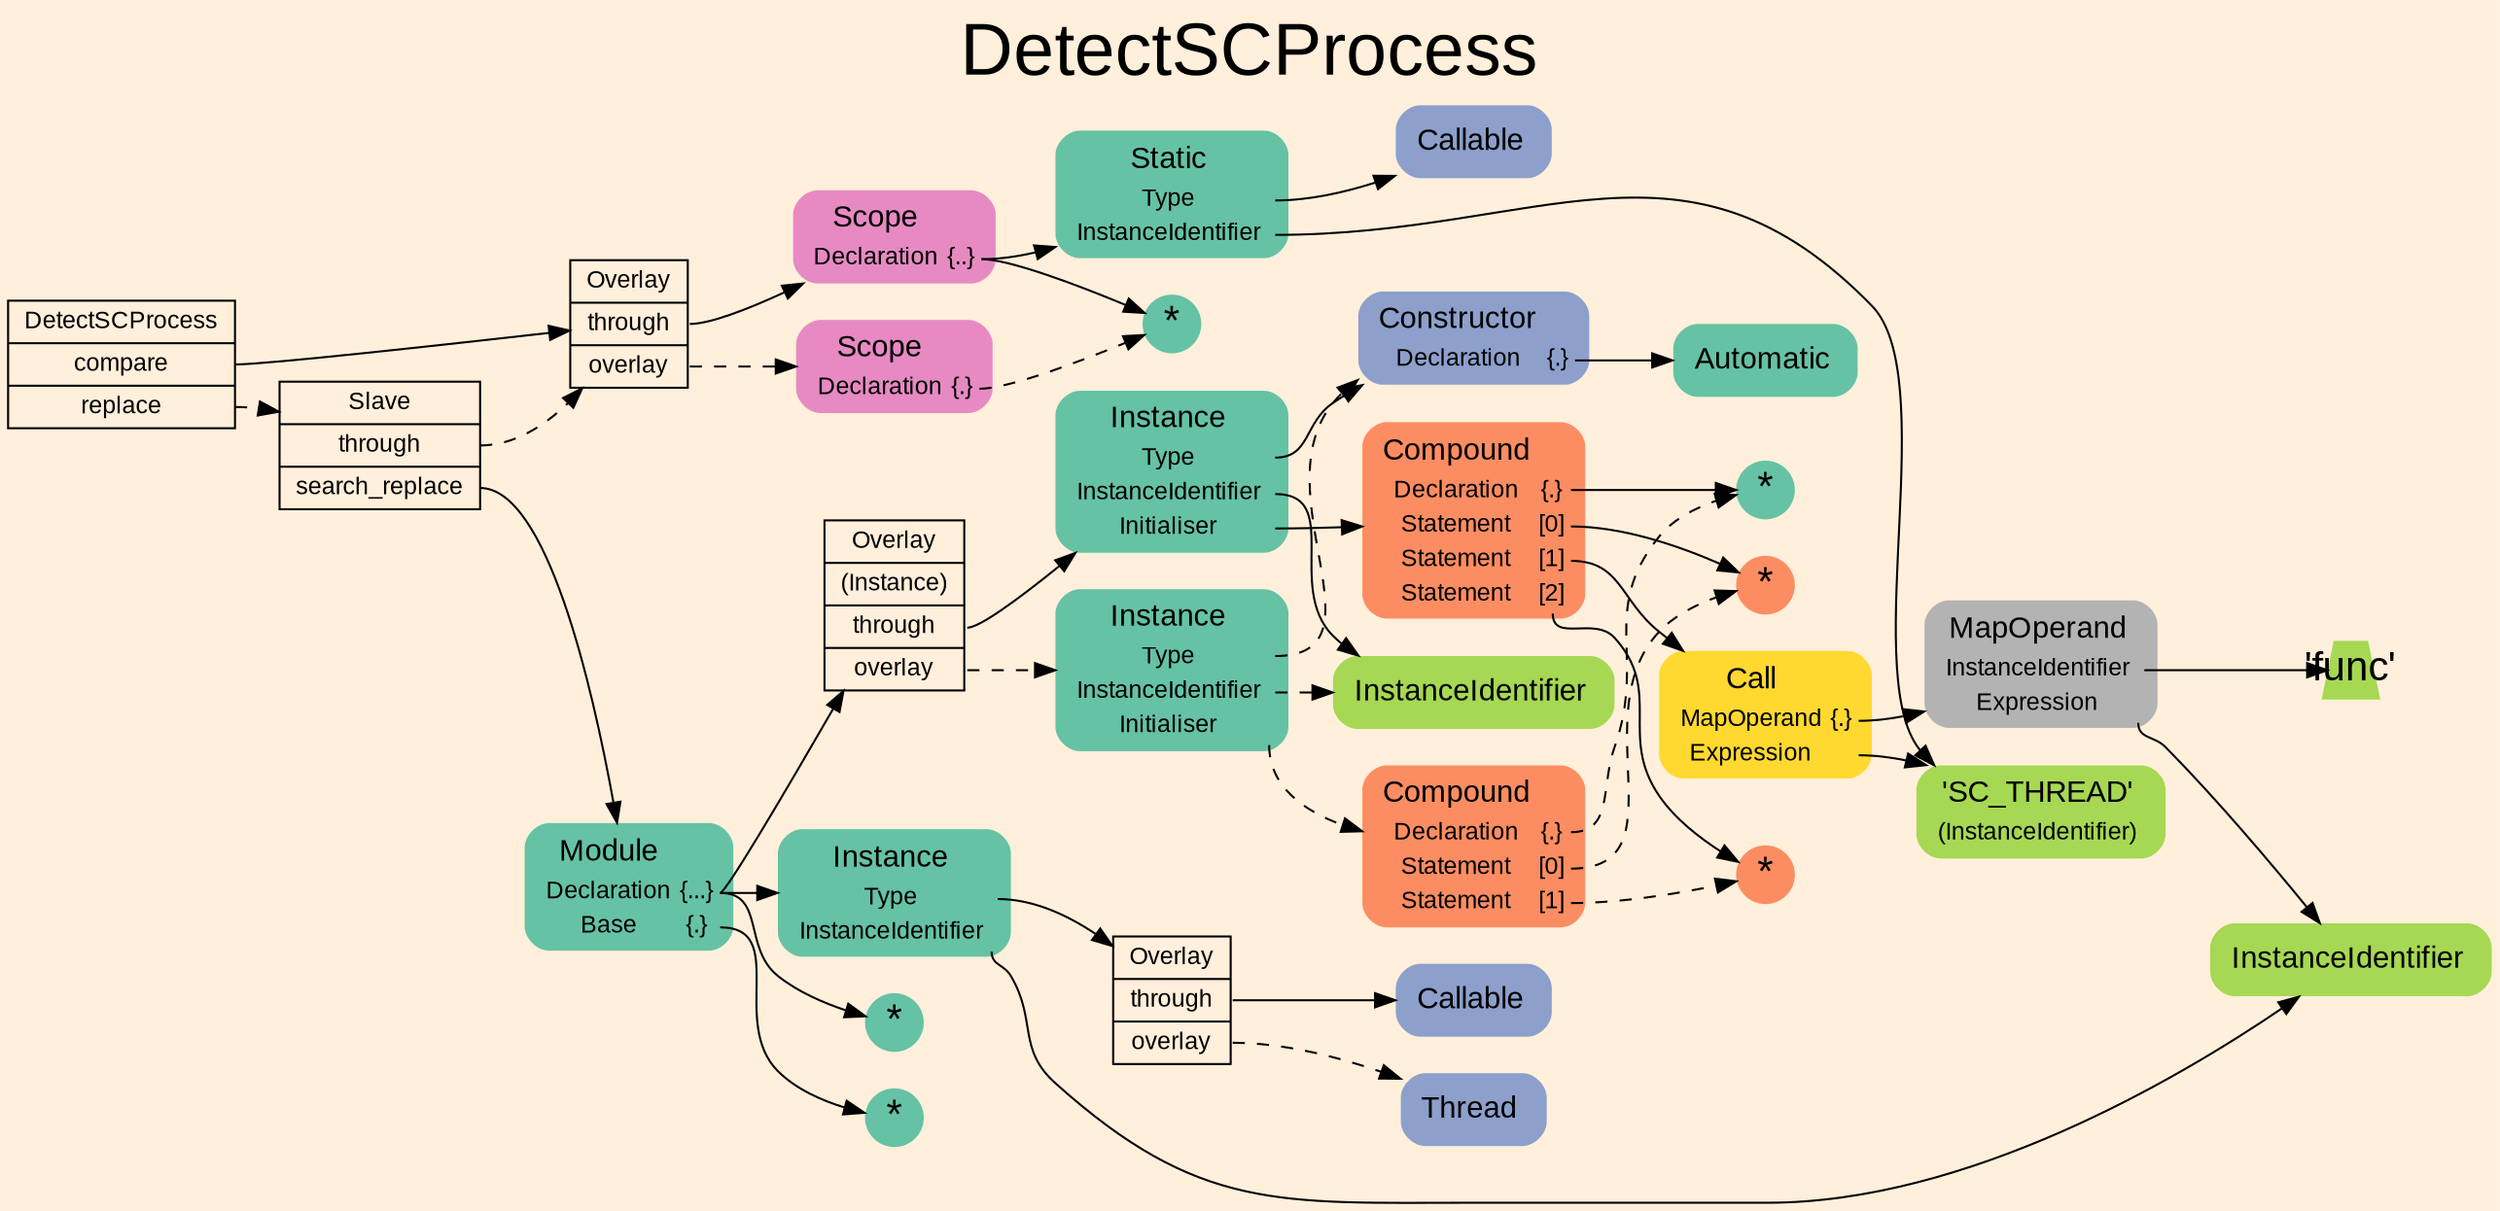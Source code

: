digraph "DetectSCProcess" {
label = "DetectSCProcess"
labelloc = t
fontsize = "36"
graph [
    rankdir = "LR"
    ranksep = 0.3
    bgcolor = antiquewhite1
    color = black
    fontcolor = black
    fontname = "Arial"
];
node [
    fontname = "Arial"
];
edge [
    fontname = "Arial"
];

// -------------------- transformation figure --------------------
// -------- block CR#P11-0 ----------
"CR#P11-0" [
    shape = "record"
    fillcolor = antiquewhite1
    label = "<fixed> DetectSCProcess | <port0> compare | <port1> replace"
    style = "filled"
    fontsize = "12"
    color = black
    fontcolor = black
];

"CR#P11-0":port0 -> "#B-3-3" [
    color = black
    fontcolor = black
];

"CR#P11-0":port1 -> "#B-2-100" [
    style="dashed"
    color = black
    fontcolor = black
];

// -------- block #B-3-3 ----------
"#B-3-3" [
    shape = "record"
    fillcolor = antiquewhite1
    label = "<fixed> Overlay | <port0> through | <port1> overlay"
    style = "filled"
    fontsize = "12"
    color = black
    fontcolor = black
];

"#B-3-3":port0 -> "#B-2-76" [
    color = black
    fontcolor = black
];

"#B-3-3":port1 -> "#B-2-77" [
    style="dashed"
    color = black
    fontcolor = black
];

// -------- block #B-2-76 ----------
"#B-2-76" [
    shape = "plaintext"
    fillcolor = "/set28/4"
    label = <<TABLE BORDER="0" CELLBORDER="0" CELLSPACING="0">
     <TR><TD><FONT POINT-SIZE="15.0">Scope</FONT></TD><TD></TD></TR>
     <TR><TD>Declaration</TD><TD PORT="port0">{..}</TD></TR>
    </TABLE>>
    style = "rounded,filled"
    fontsize = "12"
];

"#B-2-76":port0 -> "#B-2-78" [
    color = black
    fontcolor = black
];

"#B-2-76":port0 -> "#B-2-81" [
    color = black
    fontcolor = black
];

// -------- block #B-2-78 ----------
"#B-2-78" [
    shape = "circle"
    fillcolor = "/set28/1"
    label = <*>
    style = "filled"
    fontsize = "20"
    penwidth = 0.0
    fixedsize = true
    width = 0.4
    height = 0.4
];

// -------- block #B-2-81 ----------
"#B-2-81" [
    shape = "plaintext"
    fillcolor = "/set28/1"
    label = <<TABLE BORDER="0" CELLBORDER="0" CELLSPACING="0">
     <TR><TD><FONT POINT-SIZE="15.0">Static</FONT></TD><TD></TD></TR>
     <TR><TD>Type</TD><TD PORT="port0"></TD></TR>
     <TR><TD>InstanceIdentifier</TD><TD PORT="port1"></TD></TR>
    </TABLE>>
    style = "rounded,filled"
    fontsize = "12"
];

"#B-2-81":port0 -> "#B-2-101" [
    color = black
    fontcolor = black
];

"#B-2-81":port1 -> "#B-2-98" [
    color = black
    fontcolor = black
];

// -------- block #B-2-101 ----------
"#B-2-101" [
    shape = "plaintext"
    fillcolor = "/set28/3"
    label = <<TABLE BORDER="0" CELLBORDER="0" CELLSPACING="0">
     <TR><TD><FONT POINT-SIZE="15.0">Callable</FONT></TD><TD></TD></TR>
    </TABLE>>
    style = "rounded,filled"
    fontsize = "12"
];

// -------- block #B-2-98 ----------
"#B-2-98" [
    shape = "plaintext"
    fillcolor = "/set28/5"
    label = <<TABLE BORDER="0" CELLBORDER="0" CELLSPACING="0">
     <TR><TD><FONT POINT-SIZE="15.0">'SC_THREAD'</FONT></TD><TD></TD></TR>
     <TR><TD>(InstanceIdentifier)</TD><TD PORT="port0"></TD></TR>
    </TABLE>>
    style = "rounded,filled"
    fontsize = "12"
];

// -------- block #B-2-77 ----------
"#B-2-77" [
    shape = "plaintext"
    fillcolor = "/set28/4"
    label = <<TABLE BORDER="0" CELLBORDER="0" CELLSPACING="0">
     <TR><TD><FONT POINT-SIZE="15.0">Scope</FONT></TD><TD></TD></TR>
     <TR><TD>Declaration</TD><TD PORT="port0">{.}</TD></TR>
    </TABLE>>
    style = "rounded,filled"
    fontsize = "12"
];

"#B-2-77":port0 -> "#B-2-78" [
    style="dashed"
    color = black
    fontcolor = black
];

// -------- block #B-2-100 ----------
"#B-2-100" [
    shape = "record"
    fillcolor = antiquewhite1
    label = "<fixed> Slave | <port0> through | <port1> search_replace"
    style = "filled"
    fontsize = "12"
    color = black
    fontcolor = black
];

"#B-2-100":port0 -> "#B-3-3" [
    style="dashed"
    color = black
    fontcolor = black
];

"#B-2-100":port1 -> "#B-2-84" [
    color = black
    fontcolor = black
];

// -------- block #B-2-84 ----------
"#B-2-84" [
    shape = "plaintext"
    fillcolor = "/set28/1"
    label = <<TABLE BORDER="0" CELLBORDER="0" CELLSPACING="0">
     <TR><TD><FONT POINT-SIZE="15.0">Module</FONT></TD><TD></TD></TR>
     <TR><TD>Declaration</TD><TD PORT="port0">{...}</TD></TR>
     <TR><TD>Base</TD><TD PORT="port1">{.}</TD></TR>
    </TABLE>>
    style = "rounded,filled"
    fontsize = "12"
];

"#B-2-84":port0 -> "#B-2-87" [
    color = black
    fontcolor = black
];

"#B-2-84":port0 -> "#B-2-91" [
    color = black
    fontcolor = black
];

"#B-2-84":port0 -> "#B-2-79" [
    color = black
    fontcolor = black
];

"#B-2-84":port1 -> "#B-2-95" [
    color = black
    fontcolor = black
];

// -------- block #B-2-87 ----------
"#B-2-87" [
    shape = "record"
    fillcolor = antiquewhite1
    label = "<fixed> Overlay | <port0> (Instance) | <port1> through | <port2> overlay"
    style = "filled"
    fontsize = "12"
    color = black
    fontcolor = black
];

"#B-2-87":port1 -> "#B-2-89" [
    color = black
    fontcolor = black
];

"#B-2-87":port2 -> "#B-2-90" [
    style="dashed"
    color = black
    fontcolor = black
];

// -------- block #B-2-89 ----------
"#B-2-89" [
    shape = "plaintext"
    fillcolor = "/set28/1"
    label = <<TABLE BORDER="0" CELLBORDER="0" CELLSPACING="0">
     <TR><TD><FONT POINT-SIZE="15.0">Instance</FONT></TD><TD></TD></TR>
     <TR><TD>Type</TD><TD PORT="port0"></TD></TR>
     <TR><TD>InstanceIdentifier</TD><TD PORT="port1"></TD></TR>
     <TR><TD>Initialiser</TD><TD PORT="port2"></TD></TR>
    </TABLE>>
    style = "rounded,filled"
    fontsize = "12"
];

"#B-2-89":port0 -> "#B-2-96" [
    color = black
    fontcolor = black
];

"#B-2-89":port1 -> "#B-2-97" [
    color = black
    fontcolor = black
];

"#B-2-89":port2 -> "#B-2-82" [
    color = black
    fontcolor = black
];

// -------- block #B-2-96 ----------
"#B-2-96" [
    shape = "plaintext"
    fillcolor = "/set28/3"
    label = <<TABLE BORDER="0" CELLBORDER="0" CELLSPACING="0">
     <TR><TD><FONT POINT-SIZE="15.0">Constructor</FONT></TD><TD></TD></TR>
     <TR><TD>Declaration</TD><TD PORT="port0">{.}</TD></TR>
    </TABLE>>
    style = "rounded,filled"
    fontsize = "12"
];

"#B-2-96":port0 -> "#B-2-102" [
    color = black
    fontcolor = black
];

// -------- block #B-2-102 ----------
"#B-2-102" [
    shape = "plaintext"
    fillcolor = "/set28/1"
    label = <<TABLE BORDER="0" CELLBORDER="0" CELLSPACING="0">
     <TR><TD><FONT POINT-SIZE="15.0">Automatic</FONT></TD><TD></TD></TR>
    </TABLE>>
    style = "rounded,filled"
    fontsize = "12"
];

// -------- block #B-2-97 ----------
"#B-2-97" [
    shape = "plaintext"
    fillcolor = "/set28/5"
    label = <<TABLE BORDER="0" CELLBORDER="0" CELLSPACING="0">
     <TR><TD><FONT POINT-SIZE="15.0">InstanceIdentifier</FONT></TD><TD></TD></TR>
    </TABLE>>
    style = "rounded,filled"
    fontsize = "12"
];

// -------- block #B-2-82 ----------
"#B-2-82" [
    shape = "plaintext"
    fillcolor = "/set28/2"
    label = <<TABLE BORDER="0" CELLBORDER="0" CELLSPACING="0">
     <TR><TD><FONT POINT-SIZE="15.0">Compound</FONT></TD><TD></TD></TR>
     <TR><TD>Declaration</TD><TD PORT="port0">{.}</TD></TR>
     <TR><TD>Statement</TD><TD PORT="port1">[0]</TD></TR>
     <TR><TD>Statement</TD><TD PORT="port2">[1]</TD></TR>
     <TR><TD>Statement</TD><TD PORT="port3">[2]</TD></TR>
    </TABLE>>
    style = "rounded,filled"
    fontsize = "12"
];

"#B-2-82":port0 -> "#B-2-80" [
    color = black
    fontcolor = black
];

"#B-2-82":port1 -> "#B-2-92" [
    color = black
    fontcolor = black
];

"#B-2-82":port2 -> "#B-2-85" [
    color = black
    fontcolor = black
];

"#B-2-82":port3 -> "#B-2-93" [
    color = black
    fontcolor = black
];

// -------- block #B-2-80 ----------
"#B-2-80" [
    shape = "circle"
    fillcolor = "/set28/1"
    label = <*>
    style = "filled"
    fontsize = "20"
    penwidth = 0.0
    fixedsize = true
    width = 0.4
    height = 0.4
];

// -------- block #B-2-92 ----------
"#B-2-92" [
    shape = "circle"
    fillcolor = "/set28/2"
    label = <*>
    style = "filled"
    fontsize = "20"
    penwidth = 0.0
    fixedsize = true
    width = 0.4
    height = 0.4
];

// -------- block #B-2-85 ----------
"#B-2-85" [
    shape = "plaintext"
    fillcolor = "/set28/6"
    label = <<TABLE BORDER="0" CELLBORDER="0" CELLSPACING="0">
     <TR><TD><FONT POINT-SIZE="15.0">Call</FONT></TD><TD></TD></TR>
     <TR><TD>MapOperand</TD><TD PORT="port0">{.}</TD></TR>
     <TR><TD>Expression</TD><TD PORT="port1"></TD></TR>
    </TABLE>>
    style = "rounded,filled"
    fontsize = "12"
];

"#B-2-85":port0 -> "#B-2-86" [
    color = black
    fontcolor = black
];

"#B-2-85":port1 -> "#B-2-98" [
    color = black
    fontcolor = black
];

// -------- block #B-2-86 ----------
"#B-2-86" [
    shape = "plaintext"
    fillcolor = "/set28/8"
    label = <<TABLE BORDER="0" CELLBORDER="0" CELLSPACING="0">
     <TR><TD><FONT POINT-SIZE="15.0">MapOperand</FONT></TD><TD></TD></TR>
     <TR><TD>InstanceIdentifier</TD><TD PORT="port0"></TD></TR>
     <TR><TD>Expression</TD><TD PORT="port1"></TD></TR>
    </TABLE>>
    style = "rounded,filled"
    fontsize = "12"
];

"#B-2-86":port0 -> "#B-2-99" [
    color = black
    fontcolor = black
];

"#B-2-86":port1 -> "#B-2-94" [
    color = black
    fontcolor = black
];

// -------- block #B-2-99 ----------
"#B-2-99" [
    shape = "trapezium"
    fillcolor = "/set28/5"
    label = <'func'>
    style = "filled"
    fontsize = "20"
    penwidth = 0.0
    fixedsize = true
    width = 0.4
    height = 0.4
];

// -------- block #B-2-94 ----------
"#B-2-94" [
    shape = "plaintext"
    fillcolor = "/set28/5"
    label = <<TABLE BORDER="0" CELLBORDER="0" CELLSPACING="0">
     <TR><TD><FONT POINT-SIZE="15.0">InstanceIdentifier</FONT></TD><TD></TD></TR>
    </TABLE>>
    style = "rounded,filled"
    fontsize = "12"
];

// -------- block #B-2-93 ----------
"#B-2-93" [
    shape = "circle"
    fillcolor = "/set28/2"
    label = <*>
    style = "filled"
    fontsize = "20"
    penwidth = 0.0
    fixedsize = true
    width = 0.4
    height = 0.4
];

// -------- block #B-2-90 ----------
"#B-2-90" [
    shape = "plaintext"
    fillcolor = "/set28/1"
    label = <<TABLE BORDER="0" CELLBORDER="0" CELLSPACING="0">
     <TR><TD><FONT POINT-SIZE="15.0">Instance</FONT></TD><TD></TD></TR>
     <TR><TD>Type</TD><TD PORT="port0"></TD></TR>
     <TR><TD>InstanceIdentifier</TD><TD PORT="port1"></TD></TR>
     <TR><TD>Initialiser</TD><TD PORT="port2"></TD></TR>
    </TABLE>>
    style = "rounded,filled"
    fontsize = "12"
];

"#B-2-90":port0 -> "#B-2-96" [
    style="dashed"
    color = black
    fontcolor = black
];

"#B-2-90":port1 -> "#B-2-97" [
    style="dashed"
    color = black
    fontcolor = black
];

"#B-2-90":port2 -> "#B-2-83" [
    style="dashed"
    color = black
    fontcolor = black
];

// -------- block #B-2-83 ----------
"#B-2-83" [
    shape = "plaintext"
    fillcolor = "/set28/2"
    label = <<TABLE BORDER="0" CELLBORDER="0" CELLSPACING="0">
     <TR><TD><FONT POINT-SIZE="15.0">Compound</FONT></TD><TD></TD></TR>
     <TR><TD>Declaration</TD><TD PORT="port0">{.}</TD></TR>
     <TR><TD>Statement</TD><TD PORT="port1">[0]</TD></TR>
     <TR><TD>Statement</TD><TD PORT="port2">[1]</TD></TR>
    </TABLE>>
    style = "rounded,filled"
    fontsize = "12"
];

"#B-2-83":port0 -> "#B-2-80" [
    style="dashed"
    color = black
    fontcolor = black
];

"#B-2-83":port1 -> "#B-2-92" [
    style="dashed"
    color = black
    fontcolor = black
];

"#B-2-83":port2 -> "#B-2-93" [
    style="dashed"
    color = black
    fontcolor = black
];

// -------- block #B-2-91 ----------
"#B-2-91" [
    shape = "plaintext"
    fillcolor = "/set28/1"
    label = <<TABLE BORDER="0" CELLBORDER="0" CELLSPACING="0">
     <TR><TD><FONT POINT-SIZE="15.0">Instance</FONT></TD><TD></TD></TR>
     <TR><TD>Type</TD><TD PORT="port0"></TD></TR>
     <TR><TD>InstanceIdentifier</TD><TD PORT="port1"></TD></TR>
    </TABLE>>
    style = "rounded,filled"
    fontsize = "12"
];

"#B-2-91":port0 -> "#B-2-88" [
    color = black
    fontcolor = black
];

"#B-2-91":port1 -> "#B-2-94" [
    color = black
    fontcolor = black
];

// -------- block #B-2-88 ----------
"#B-2-88" [
    shape = "record"
    fillcolor = antiquewhite1
    label = "<fixed> Overlay | <port0> through | <port1> overlay"
    style = "filled"
    fontsize = "12"
    color = black
    fontcolor = black
];

"#B-2-88":port0 -> "#B-2-103" [
    color = black
    fontcolor = black
];

"#B-2-88":port1 -> "#B-2-75" [
    style="dashed"
    color = black
    fontcolor = black
];

// -------- block #B-2-103 ----------
"#B-2-103" [
    shape = "plaintext"
    fillcolor = "/set28/3"
    label = <<TABLE BORDER="0" CELLBORDER="0" CELLSPACING="0">
     <TR><TD><FONT POINT-SIZE="15.0">Callable</FONT></TD><TD></TD></TR>
    </TABLE>>
    style = "rounded,filled"
    fontsize = "12"
];

// -------- block #B-2-75 ----------
"#B-2-75" [
    shape = "plaintext"
    fillcolor = "/set28/3"
    label = <<TABLE BORDER="0" CELLBORDER="0" CELLSPACING="0">
     <TR><TD><FONT POINT-SIZE="15.0">Thread</FONT></TD><TD></TD></TR>
    </TABLE>>
    style = "rounded,filled"
    fontsize = "12"
];

// -------- block #B-2-79 ----------
"#B-2-79" [
    shape = "circle"
    fillcolor = "/set28/1"
    label = <*>
    style = "filled"
    fontsize = "20"
    penwidth = 0.0
    fixedsize = true
    width = 0.4
    height = 0.4
];

// -------- block #B-2-95 ----------
"#B-2-95" [
    shape = "circle"
    fillcolor = "/set28/1"
    label = <*>
    style = "filled"
    fontsize = "20"
    penwidth = 0.0
    fixedsize = true
    width = 0.4
    height = 0.4
];


}
